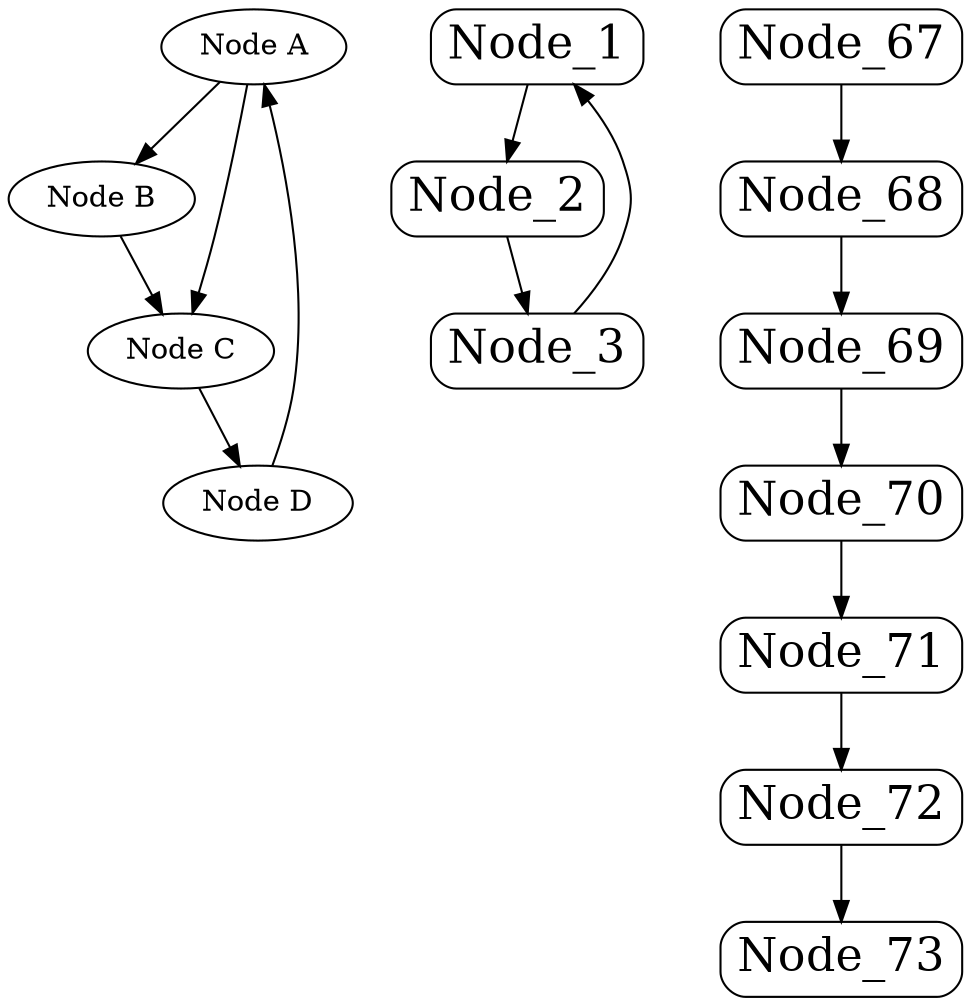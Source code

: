 digraph G {
    A [label="Node A"];
    B [label="Node B"];
    C [label="Node C"];
    D [label="Node D"];

    A -> B;
    A -> C;
    B -> C;
    C -> D;
    D -> A;

    subgraph "sub_graph_1" 
    {
        label="sub_graph_1";
        Node_1 [shape=Mrecord,fontsize=22,label="Node_1"];
        Node_2 [shape=Mrecord,fontsize=22,label="Node_2"];
        Node_3 [shape=Mrecord,fontsize=22,label="Node_3"];
        Node_1 -> Node_2 ;
        Node_2 -> Node_3 ;
        Node_3 -> Node_1 ;
    }

    subgraph "sub_graph_2" 
    {
    label="sub_graph_2";
    Node_67 [shape=Mrecord,fontsize=22,label="Node_67"];
    Node_67 -> Node_68 ;
    Node_68 [shape=Mrecord,fontsize=22,label="Node_68"];
    Node_68 -> Node_69 ;
    Node_69 [shape=Mrecord,fontsize=22,label="Node_69"];
    Node_69 -> Node_70 ;
    Node_70 [shape=Mrecord,fontsize=22,label="Node_70"];
    Node_70 -> Node_71 ;
    Node_71 [shape=Mrecord,fontsize=22,label="Node_71"];
    Node_71 -> Node_72 ;
    Node_72 [shape=Mrecord,fontsize=22,label="Node_72"];
    Node_72 -> Node_73 ;
    Node_73 [shape=Mrecord,fontsize=22,label="Node_73"];
    }

}